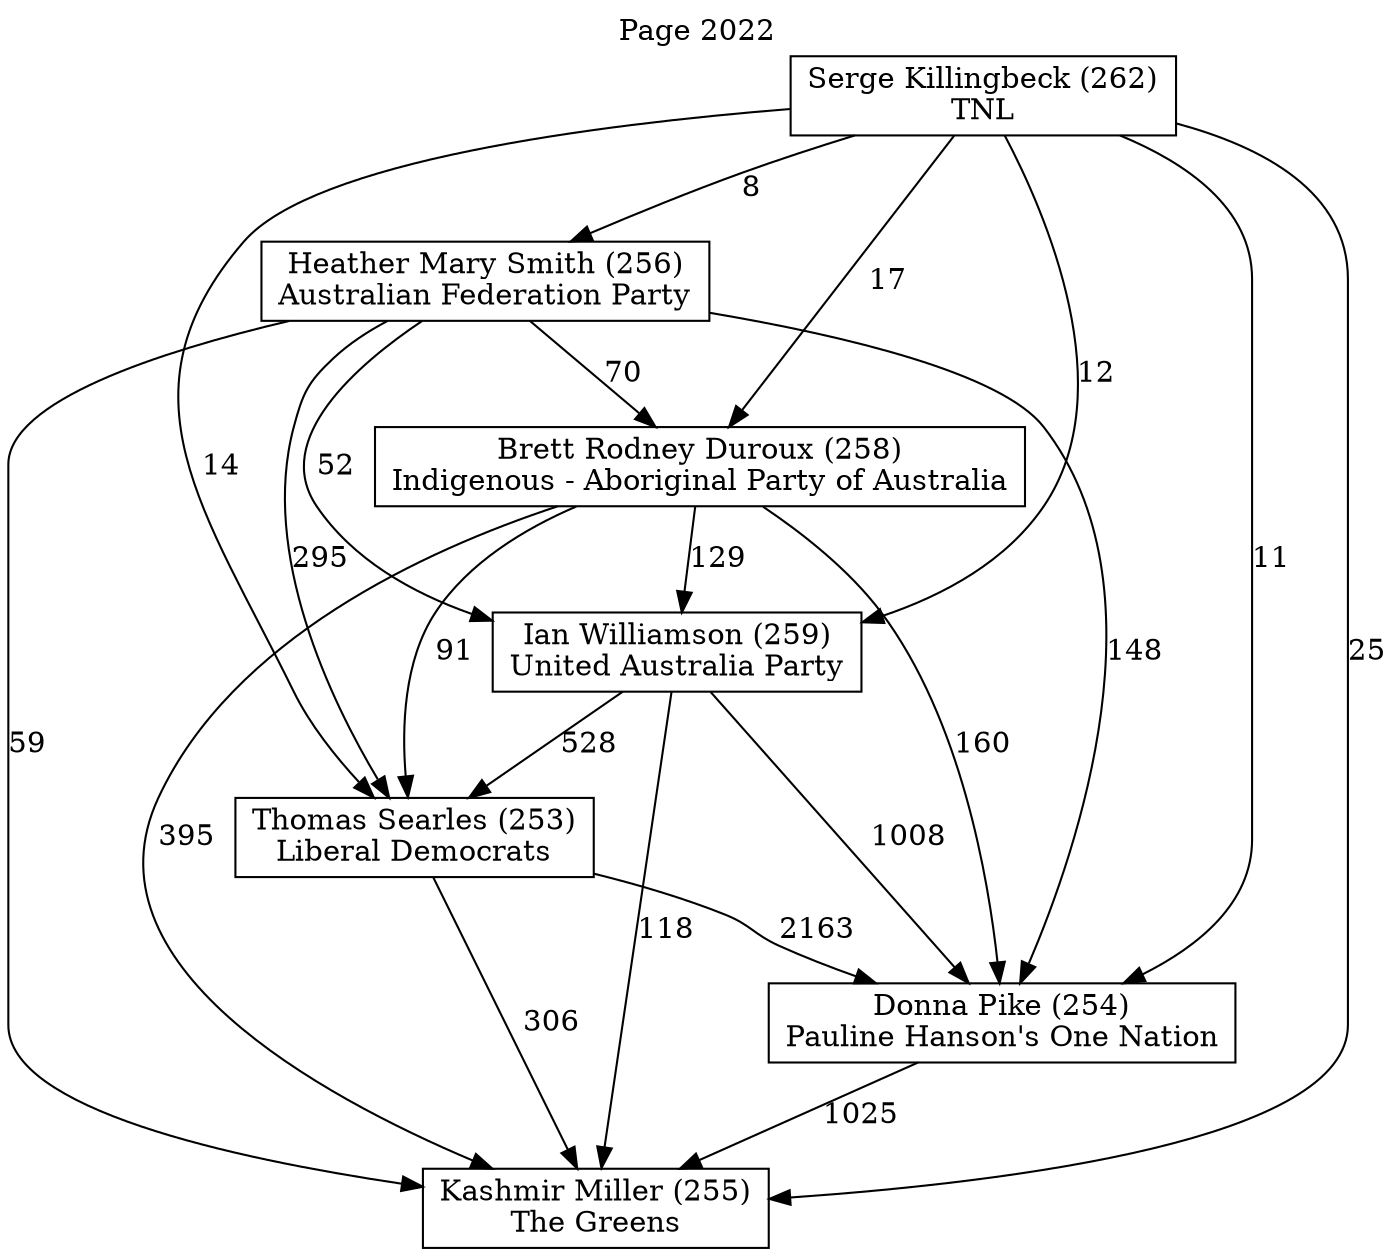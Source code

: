 // House preference flow
digraph "Kashmir Miller (255)_Page_2022" {
	graph [label="Page 2022" labelloc=t mclimit=10]
	node [shape=box]
	"Heather Mary Smith (256)" [label="Heather Mary Smith (256)
Australian Federation Party"]
	"Ian Williamson (259)" [label="Ian Williamson (259)
United Australia Party"]
	"Thomas Searles (253)" [label="Thomas Searles (253)
Liberal Democrats"]
	"Donna Pike (254)" [label="Donna Pike (254)
Pauline Hanson's One Nation"]
	"Kashmir Miller (255)" [label="Kashmir Miller (255)
The Greens"]
	"Brett Rodney Duroux (258)" [label="Brett Rodney Duroux (258)
Indigenous - Aboriginal Party of Australia"]
	"Serge Killingbeck (262)" [label="Serge Killingbeck (262)
TNL"]
	"Brett Rodney Duroux (258)" -> "Donna Pike (254)" [label=160]
	"Heather Mary Smith (256)" -> "Thomas Searles (253)" [label=295]
	"Serge Killingbeck (262)" -> "Heather Mary Smith (256)" [label=8]
	"Brett Rodney Duroux (258)" -> "Thomas Searles (253)" [label=91]
	"Serge Killingbeck (262)" -> "Thomas Searles (253)" [label=14]
	"Donna Pike (254)" -> "Kashmir Miller (255)" [label=1025]
	"Heather Mary Smith (256)" -> "Kashmir Miller (255)" [label=59]
	"Serge Killingbeck (262)" -> "Kashmir Miller (255)" [label=25]
	"Ian Williamson (259)" -> "Thomas Searles (253)" [label=528]
	"Thomas Searles (253)" -> "Kashmir Miller (255)" [label=306]
	"Ian Williamson (259)" -> "Donna Pike (254)" [label=1008]
	"Serge Killingbeck (262)" -> "Donna Pike (254)" [label=11]
	"Brett Rodney Duroux (258)" -> "Ian Williamson (259)" [label=129]
	"Heather Mary Smith (256)" -> "Ian Williamson (259)" [label=52]
	"Ian Williamson (259)" -> "Kashmir Miller (255)" [label=118]
	"Heather Mary Smith (256)" -> "Brett Rodney Duroux (258)" [label=70]
	"Serge Killingbeck (262)" -> "Brett Rodney Duroux (258)" [label=17]
	"Thomas Searles (253)" -> "Donna Pike (254)" [label=2163]
	"Heather Mary Smith (256)" -> "Donna Pike (254)" [label=148]
	"Brett Rodney Duroux (258)" -> "Kashmir Miller (255)" [label=395]
	"Serge Killingbeck (262)" -> "Ian Williamson (259)" [label=12]
}
